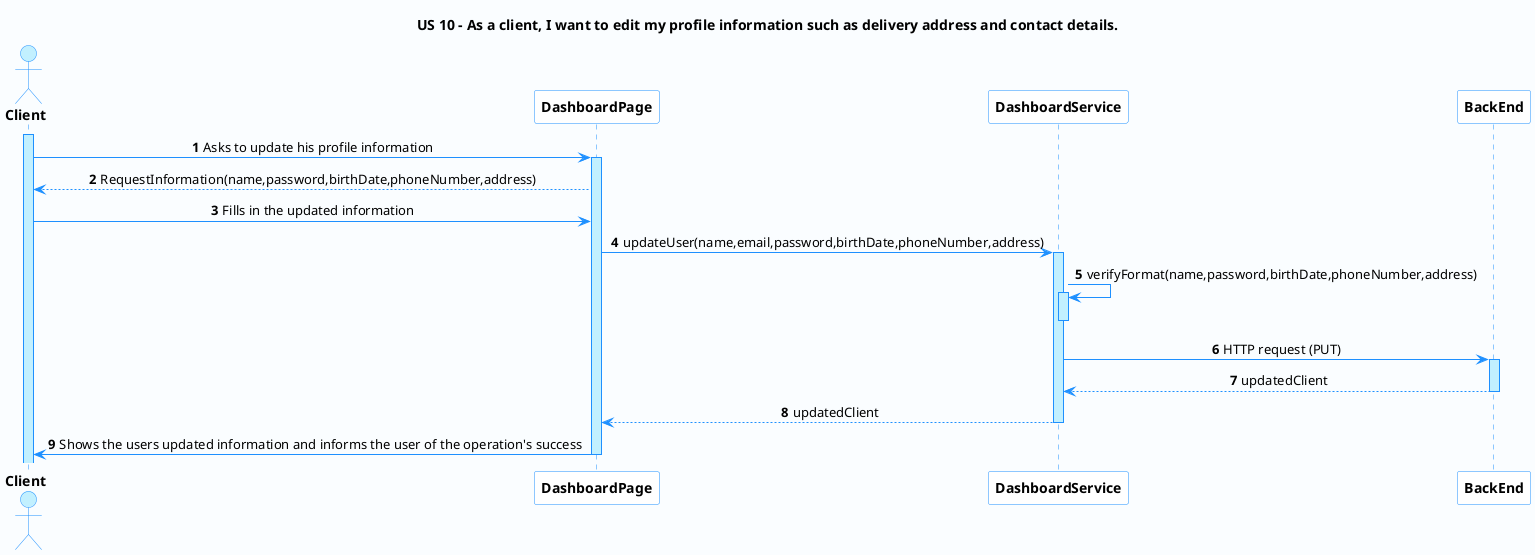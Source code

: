 @startuml

'-Style----------------------------------------------------------------------------------------------------------------

autonumber

skinparam DefaultTextAlignment center

skinparam BackgroundColor #fafdff

skinparam participant {
    BackgroundColor AWS_BG_COLOR
    BorderColor AWS_BORDER_COLOR
}

skinparam sequence {
    LifeLineBorderColor DodgerBlue
    LifeLineBackgroundColor APPLICATION

    ActorBackgroundColor APPLICATION
    ActorBorderColor DodgerBlue

    BackgroundColor #FFFFFF
    ArrowColor DodgerBlue
    BorderColor DodgerBlue
    ParticipantBorderColor DodgerBlue

    GroupBorderColor #082642
    GroupBackgroundColor APPLICATION
}


'-Title----------------------------------------------------------------------------------------------------------------

title US 10 - As a client, I want to edit my profile information such as delivery address and contact details.

'-Actors/Participants--------------------------------------------------------------------------------------------------


actor "<b>Client" as A
participant "<b>DashboardPage" as CR
participant "<b>DashboardService" as CC
participant "<b>BackEnd" as BE



'-Associations---------------------------------------------------------------------------------------------------------

activate A
A -> CR: Asks to update his profile information
activate CR
CR --> A: RequestInformation(name,password,birthDate,phoneNumber,address)

A -> CR: Fills in the updated information

CR -> CC: updateUser(name,email,password,birthDate,phoneNumber,address)

activate CC
CC -> CC : verifyFormat(name,password,birthDate,phoneNumber,address)
activate CC
deactivate CC

CC -> BE: HTTP request (PUT)
activate BE
BE --> CC : updatedClient
deactivate BE



CC-->CR : updatedClient
deactivate CC
CR -> A: Shows the users updated information and informs the user of the operation's success
deactivate CR
'----------------------------------------------------------------------------------------------------------------------

@enduml
